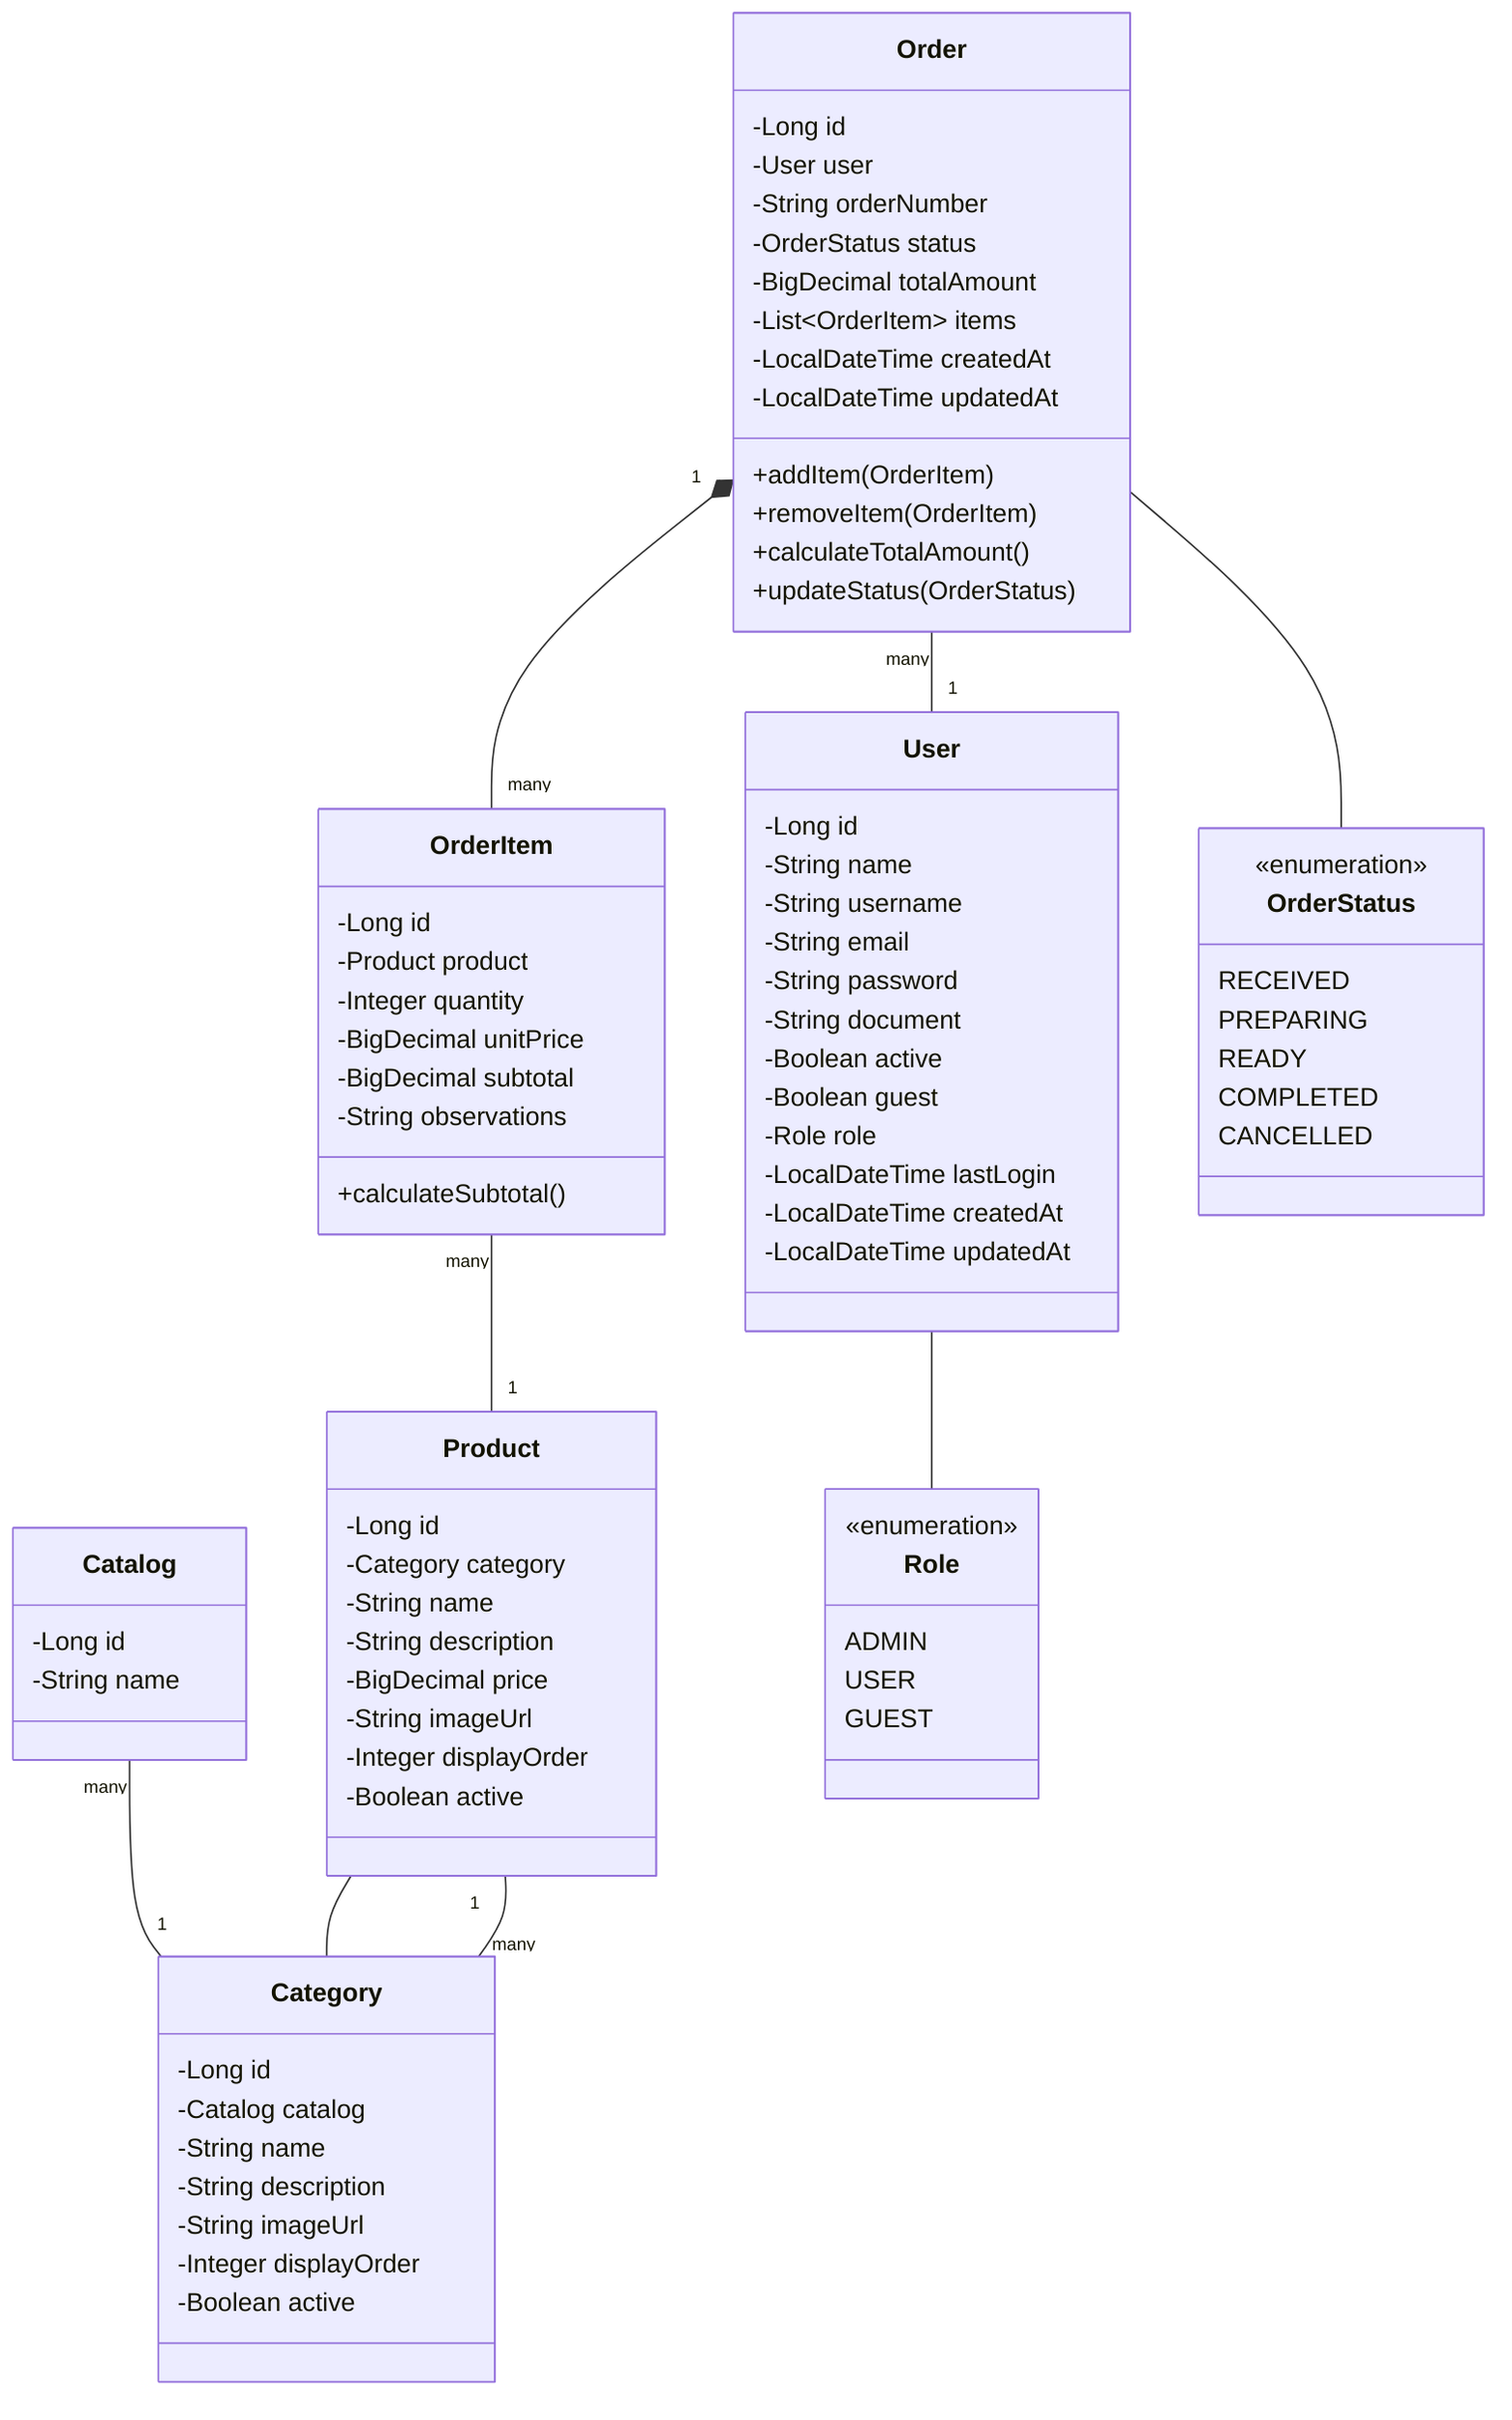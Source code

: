 classDiagram
    class Order {
        -Long id
        -User user
        -String orderNumber
        -OrderStatus status
        -BigDecimal totalAmount
        -List~OrderItem~ items
        -LocalDateTime createdAt
        -LocalDateTime updatedAt
        +addItem(OrderItem)
        +removeItem(OrderItem)
        +calculateTotalAmount()
        +updateStatus(OrderStatus)
    }

    class OrderItem {
        -Long id
        -Product product
        -Integer quantity
        -BigDecimal unitPrice
        -BigDecimal subtotal
        -String observations
        +calculateSubtotal()
    }

    class Catalog {
        -Long id
        -String name
    }

    class Category {
        -Long id
        -Catalog catalog
        -String name
        -String description
        -String imageUrl
        -Integer displayOrder
        -Boolean active
    }

    class Product {
        -Long id
        -Category category
        -String name
        -String description
        -BigDecimal price
        -String imageUrl
        -Integer displayOrder
        -Boolean active
    }

    class User {
        -Long id
        -String name
        -String username
        -String email
        -String password
        -String document
        -Boolean active
        -Boolean guest
        -Role role
        -LocalDateTime lastLogin
        -LocalDateTime createdAt
        -LocalDateTime updatedAt
    }

    class Role{
        <<enumeration>>
        ADMIN
        USER
        GUEST
    }

    class OrderStatus {
        <<enumeration>>
        RECEIVED
        PREPARING
        READY
        COMPLETED
        CANCELLED
    }

    Order "1" *-- "many" OrderItem
    Order "many" -- "1" User
    OrderItem "many" -- "1" Product
    Catalog "many" -- "1" Category
    Category "many" -- "1" Product
    Product -- Category
    Order -- OrderStatus
    User -- Role